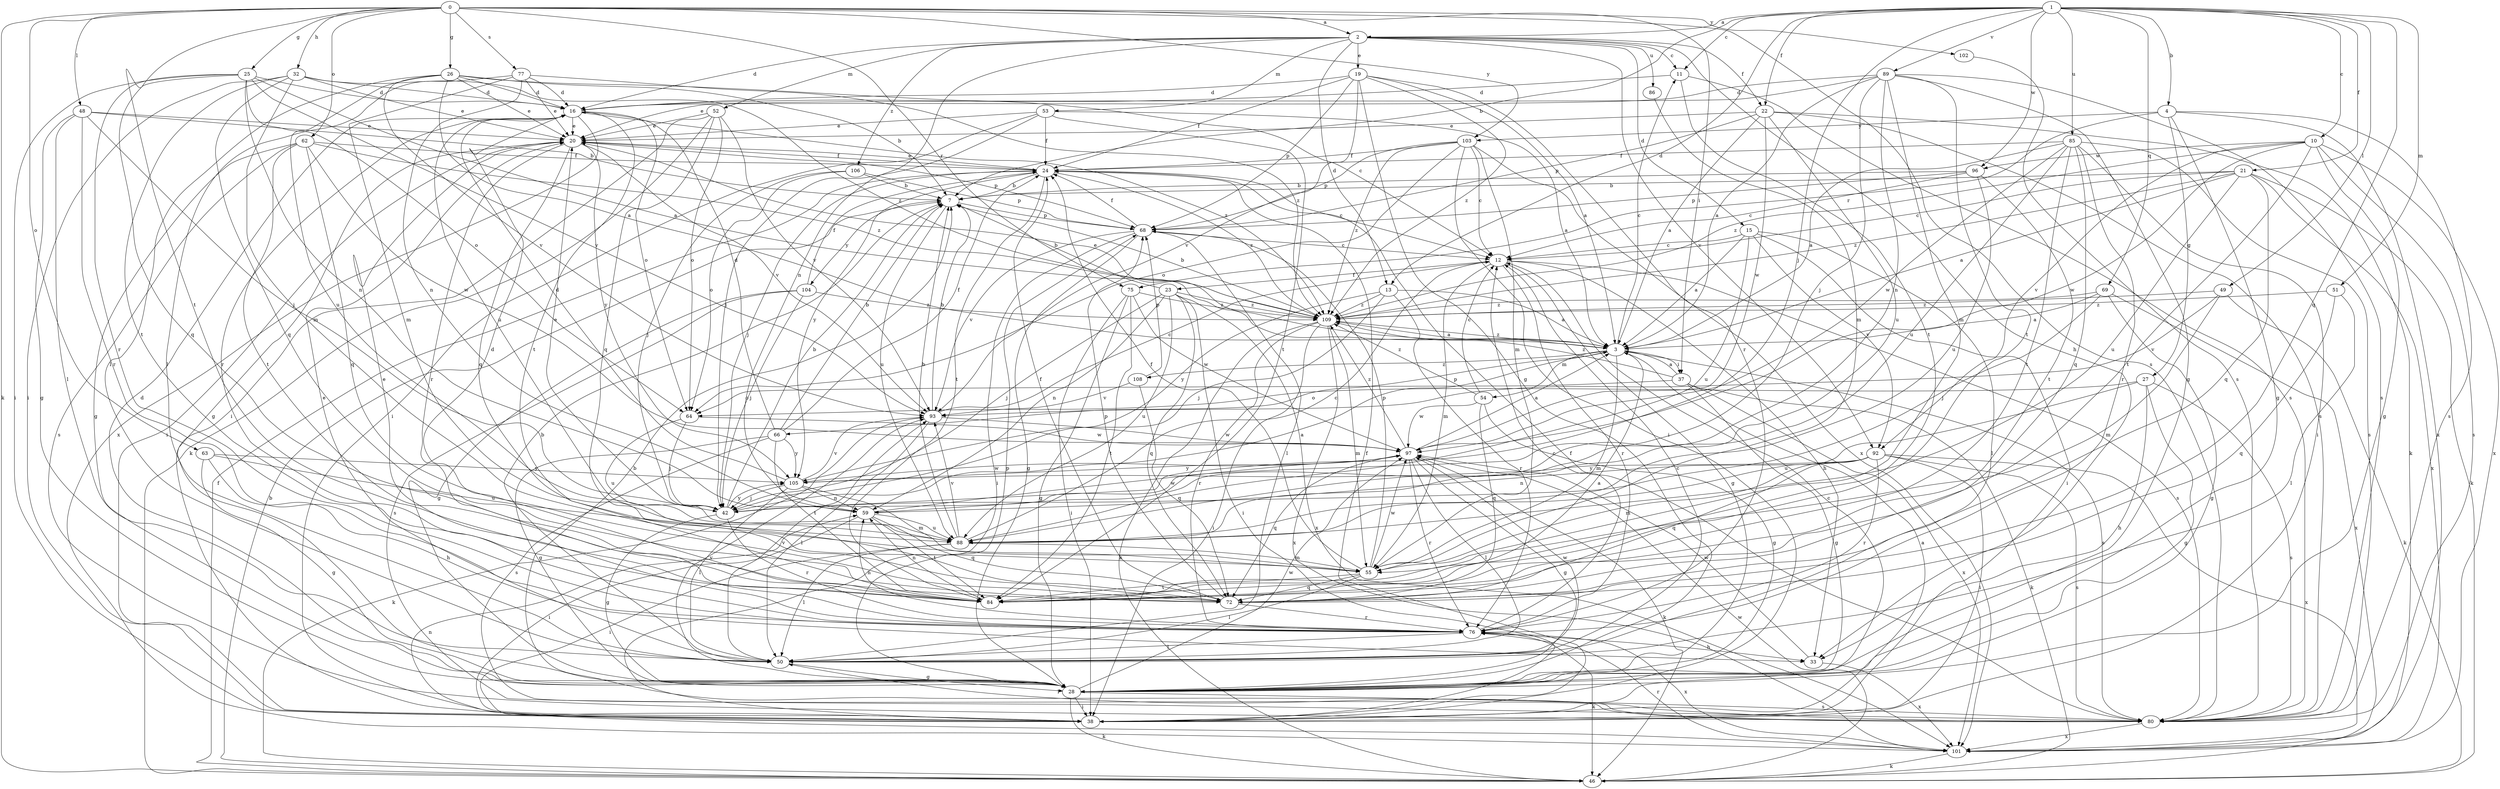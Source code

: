 strict digraph  {
0;
1;
2;
3;
4;
7;
10;
11;
12;
13;
15;
16;
19;
20;
21;
22;
23;
24;
25;
26;
27;
28;
32;
33;
37;
38;
42;
46;
48;
49;
50;
51;
52;
53;
54;
55;
59;
62;
63;
64;
66;
68;
69;
72;
75;
76;
77;
80;
84;
85;
86;
88;
89;
92;
93;
96;
97;
101;
102;
103;
104;
105;
106;
108;
109;
0 -> 2  [label=a];
0 -> 25  [label=g];
0 -> 26  [label=g];
0 -> 32  [label=h];
0 -> 37  [label=i];
0 -> 46  [label=k];
0 -> 48  [label=l];
0 -> 62  [label=o];
0 -> 63  [label=o];
0 -> 75  [label=r];
0 -> 77  [label=s];
0 -> 80  [label=s];
0 -> 84  [label=t];
0 -> 102  [label=y];
0 -> 103  [label=y];
1 -> 2  [label=a];
1 -> 4  [label=b];
1 -> 7  [label=b];
1 -> 10  [label=c];
1 -> 11  [label=c];
1 -> 13  [label=d];
1 -> 21  [label=f];
1 -> 22  [label=f];
1 -> 42  [label=j];
1 -> 49  [label=l];
1 -> 51  [label=m];
1 -> 69  [label=q];
1 -> 72  [label=q];
1 -> 85  [label=u];
1 -> 89  [label=v];
1 -> 96  [label=w];
2 -> 11  [label=c];
2 -> 13  [label=d];
2 -> 15  [label=d];
2 -> 16  [label=d];
2 -> 19  [label=e];
2 -> 22  [label=f];
2 -> 33  [label=h];
2 -> 52  [label=m];
2 -> 53  [label=m];
2 -> 59  [label=n];
2 -> 86  [label=u];
2 -> 92  [label=v];
2 -> 106  [label=z];
3 -> 11  [label=c];
3 -> 20  [label=e];
3 -> 37  [label=i];
3 -> 54  [label=m];
3 -> 55  [label=m];
3 -> 66  [label=p];
3 -> 80  [label=s];
3 -> 108  [label=z];
3 -> 109  [label=z];
4 -> 27  [label=g];
4 -> 28  [label=g];
4 -> 75  [label=r];
4 -> 80  [label=s];
4 -> 101  [label=x];
4 -> 103  [label=y];
7 -> 68  [label=p];
7 -> 88  [label=u];
7 -> 104  [label=y];
10 -> 28  [label=g];
10 -> 80  [label=s];
10 -> 84  [label=t];
10 -> 92  [label=v];
10 -> 96  [label=w];
10 -> 97  [label=w];
10 -> 101  [label=x];
10 -> 109  [label=z];
11 -> 16  [label=d];
11 -> 80  [label=s];
11 -> 84  [label=t];
12 -> 23  [label=f];
12 -> 28  [label=g];
12 -> 33  [label=h];
12 -> 55  [label=m];
12 -> 76  [label=r];
12 -> 80  [label=s];
13 -> 3  [label=a];
13 -> 42  [label=j];
13 -> 76  [label=r];
13 -> 105  [label=y];
13 -> 109  [label=z];
15 -> 3  [label=a];
15 -> 12  [label=c];
15 -> 38  [label=i];
15 -> 50  [label=l];
15 -> 88  [label=u];
15 -> 92  [label=v];
16 -> 20  [label=e];
16 -> 64  [label=o];
16 -> 76  [label=r];
16 -> 84  [label=t];
16 -> 88  [label=u];
16 -> 101  [label=x];
16 -> 109  [label=z];
19 -> 3  [label=a];
19 -> 16  [label=d];
19 -> 24  [label=f];
19 -> 28  [label=g];
19 -> 68  [label=p];
19 -> 76  [label=r];
19 -> 93  [label=v];
19 -> 109  [label=z];
20 -> 24  [label=f];
20 -> 28  [label=g];
20 -> 38  [label=i];
20 -> 68  [label=p];
20 -> 72  [label=q];
20 -> 76  [label=r];
20 -> 93  [label=v];
20 -> 105  [label=y];
21 -> 3  [label=a];
21 -> 7  [label=b];
21 -> 12  [label=c];
21 -> 46  [label=k];
21 -> 72  [label=q];
21 -> 88  [label=u];
21 -> 101  [label=x];
21 -> 109  [label=z];
22 -> 3  [label=a];
22 -> 20  [label=e];
22 -> 46  [label=k];
22 -> 68  [label=p];
22 -> 80  [label=s];
22 -> 88  [label=u];
22 -> 97  [label=w];
23 -> 7  [label=b];
23 -> 38  [label=i];
23 -> 42  [label=j];
23 -> 59  [label=n];
23 -> 72  [label=q];
23 -> 88  [label=u];
23 -> 101  [label=x];
23 -> 109  [label=z];
24 -> 7  [label=b];
24 -> 12  [label=c];
24 -> 20  [label=e];
24 -> 42  [label=j];
24 -> 84  [label=t];
24 -> 105  [label=y];
24 -> 109  [label=z];
25 -> 3  [label=a];
25 -> 16  [label=d];
25 -> 38  [label=i];
25 -> 59  [label=n];
25 -> 64  [label=o];
25 -> 72  [label=q];
25 -> 76  [label=r];
25 -> 93  [label=v];
26 -> 3  [label=a];
26 -> 7  [label=b];
26 -> 12  [label=c];
26 -> 16  [label=d];
26 -> 20  [label=e];
26 -> 50  [label=l];
26 -> 88  [label=u];
26 -> 93  [label=v];
27 -> 28  [label=g];
27 -> 33  [label=h];
27 -> 64  [label=o];
27 -> 80  [label=s];
27 -> 88  [label=u];
28 -> 16  [label=d];
28 -> 38  [label=i];
28 -> 46  [label=k];
28 -> 68  [label=p];
28 -> 80  [label=s];
28 -> 93  [label=v];
28 -> 97  [label=w];
32 -> 16  [label=d];
32 -> 20  [label=e];
32 -> 38  [label=i];
32 -> 55  [label=m];
32 -> 72  [label=q];
32 -> 84  [label=t];
32 -> 109  [label=z];
33 -> 97  [label=w];
33 -> 101  [label=x];
37 -> 3  [label=a];
37 -> 28  [label=g];
37 -> 46  [label=k];
37 -> 64  [label=o];
37 -> 101  [label=x];
37 -> 109  [label=z];
38 -> 3  [label=a];
38 -> 12  [label=c];
38 -> 24  [label=f];
42 -> 3  [label=a];
42 -> 7  [label=b];
42 -> 20  [label=e];
42 -> 28  [label=g];
42 -> 76  [label=r];
42 -> 105  [label=y];
46 -> 7  [label=b];
46 -> 24  [label=f];
46 -> 97  [label=w];
48 -> 7  [label=b];
48 -> 20  [label=e];
48 -> 28  [label=g];
48 -> 42  [label=j];
48 -> 50  [label=l];
48 -> 76  [label=r];
49 -> 46  [label=k];
49 -> 55  [label=m];
49 -> 93  [label=v];
49 -> 109  [label=z];
50 -> 7  [label=b];
50 -> 12  [label=c];
50 -> 20  [label=e];
50 -> 28  [label=g];
50 -> 93  [label=v];
50 -> 97  [label=w];
51 -> 50  [label=l];
51 -> 72  [label=q];
51 -> 109  [label=z];
52 -> 20  [label=e];
52 -> 38  [label=i];
52 -> 46  [label=k];
52 -> 64  [label=o];
52 -> 72  [label=q];
52 -> 93  [label=v];
53 -> 3  [label=a];
53 -> 20  [label=e];
53 -> 24  [label=f];
53 -> 38  [label=i];
53 -> 42  [label=j];
53 -> 84  [label=t];
54 -> 12  [label=c];
54 -> 28  [label=g];
54 -> 72  [label=q];
54 -> 97  [label=w];
54 -> 109  [label=z];
55 -> 24  [label=f];
55 -> 50  [label=l];
55 -> 68  [label=p];
55 -> 72  [label=q];
55 -> 84  [label=t];
55 -> 97  [label=w];
59 -> 38  [label=i];
59 -> 72  [label=q];
59 -> 84  [label=t];
59 -> 88  [label=u];
59 -> 97  [label=w];
62 -> 24  [label=f];
62 -> 28  [label=g];
62 -> 72  [label=q];
62 -> 80  [label=s];
62 -> 84  [label=t];
62 -> 97  [label=w];
62 -> 109  [label=z];
63 -> 28  [label=g];
63 -> 33  [label=h];
63 -> 88  [label=u];
63 -> 105  [label=y];
64 -> 42  [label=j];
64 -> 88  [label=u];
64 -> 97  [label=w];
66 -> 7  [label=b];
66 -> 16  [label=d];
66 -> 24  [label=f];
66 -> 28  [label=g];
66 -> 80  [label=s];
66 -> 84  [label=t];
66 -> 105  [label=y];
68 -> 12  [label=c];
68 -> 24  [label=f];
68 -> 28  [label=g];
68 -> 38  [label=i];
68 -> 50  [label=l];
68 -> 93  [label=v];
69 -> 3  [label=a];
69 -> 28  [label=g];
69 -> 42  [label=j];
69 -> 101  [label=x];
69 -> 109  [label=z];
72 -> 24  [label=f];
72 -> 68  [label=p];
72 -> 76  [label=r];
75 -> 28  [label=g];
75 -> 38  [label=i];
75 -> 84  [label=t];
75 -> 97  [label=w];
75 -> 109  [label=z];
76 -> 12  [label=c];
76 -> 20  [label=e];
76 -> 33  [label=h];
76 -> 46  [label=k];
76 -> 50  [label=l];
76 -> 59  [label=n];
76 -> 101  [label=x];
77 -> 16  [label=d];
77 -> 20  [label=e];
77 -> 50  [label=l];
77 -> 55  [label=m];
77 -> 59  [label=n];
77 -> 109  [label=z];
80 -> 7  [label=b];
80 -> 24  [label=f];
80 -> 50  [label=l];
80 -> 101  [label=x];
84 -> 3  [label=a];
84 -> 16  [label=d];
84 -> 59  [label=n];
85 -> 3  [label=a];
85 -> 24  [label=f];
85 -> 38  [label=i];
85 -> 72  [label=q];
85 -> 76  [label=r];
85 -> 80  [label=s];
85 -> 84  [label=t];
85 -> 88  [label=u];
85 -> 97  [label=w];
86 -> 55  [label=m];
88 -> 7  [label=b];
88 -> 12  [label=c];
88 -> 38  [label=i];
88 -> 50  [label=l];
88 -> 55  [label=m];
88 -> 93  [label=v];
89 -> 3  [label=a];
89 -> 16  [label=d];
89 -> 20  [label=e];
89 -> 28  [label=g];
89 -> 42  [label=j];
89 -> 55  [label=m];
89 -> 59  [label=n];
89 -> 80  [label=s];
89 -> 84  [label=t];
92 -> 38  [label=i];
92 -> 55  [label=m];
92 -> 59  [label=n];
92 -> 72  [label=q];
92 -> 76  [label=r];
92 -> 80  [label=s];
92 -> 101  [label=x];
92 -> 105  [label=y];
93 -> 7  [label=b];
93 -> 12  [label=c];
93 -> 46  [label=k];
93 -> 50  [label=l];
93 -> 97  [label=w];
96 -> 7  [label=b];
96 -> 12  [label=c];
96 -> 68  [label=p];
96 -> 84  [label=t];
96 -> 88  [label=u];
97 -> 3  [label=a];
97 -> 28  [label=g];
97 -> 46  [label=k];
97 -> 50  [label=l];
97 -> 72  [label=q];
97 -> 76  [label=r];
97 -> 105  [label=y];
97 -> 109  [label=z];
101 -> 46  [label=k];
101 -> 59  [label=n];
101 -> 76  [label=r];
102 -> 80  [label=s];
103 -> 12  [label=c];
103 -> 24  [label=f];
103 -> 38  [label=i];
103 -> 55  [label=m];
103 -> 64  [label=o];
103 -> 68  [label=p];
103 -> 101  [label=x];
103 -> 109  [label=z];
104 -> 24  [label=f];
104 -> 28  [label=g];
104 -> 42  [label=j];
104 -> 80  [label=s];
104 -> 109  [label=z];
105 -> 16  [label=d];
105 -> 42  [label=j];
105 -> 50  [label=l];
105 -> 55  [label=m];
105 -> 59  [label=n];
105 -> 93  [label=v];
105 -> 97  [label=w];
106 -> 7  [label=b];
106 -> 42  [label=j];
106 -> 64  [label=o];
106 -> 68  [label=p];
108 -> 68  [label=p];
108 -> 72  [label=q];
108 -> 93  [label=v];
109 -> 3  [label=a];
109 -> 7  [label=b];
109 -> 38  [label=i];
109 -> 46  [label=k];
109 -> 55  [label=m];
109 -> 76  [label=r];
109 -> 101  [label=x];
}
